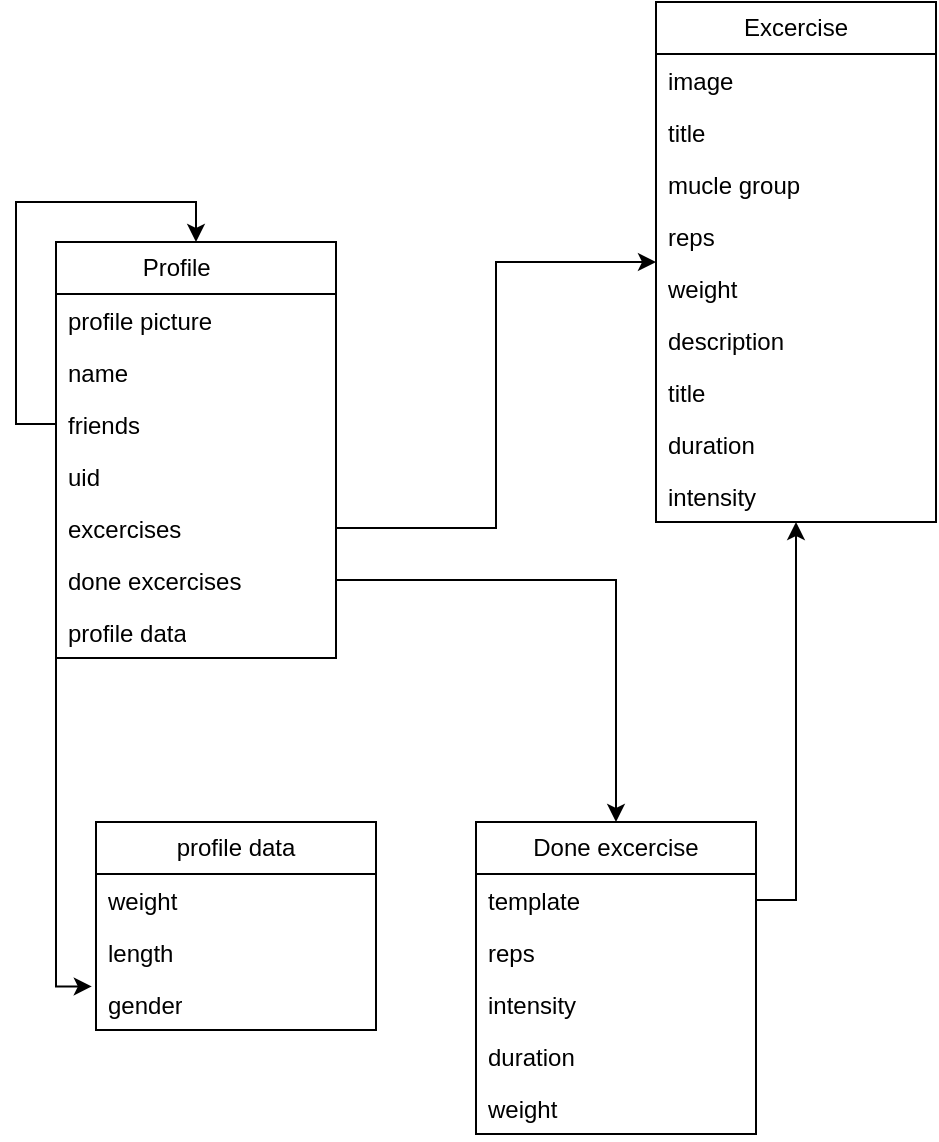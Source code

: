<mxfile version="28.2.0">
  <diagram name="Page-1" id="yfBKrquoZL0sVrVRkgCo">
    <mxGraphModel dx="1115" dy="599" grid="1" gridSize="10" guides="1" tooltips="1" connect="1" arrows="1" fold="1" page="1" pageScale="1" pageWidth="850" pageHeight="1100" math="0" shadow="0">
      <root>
        <mxCell id="0" />
        <mxCell id="1" parent="0" />
        <mxCell id="JpIYD1GBFjZ5PXZJIk9o-1" value="Profile&lt;span style=&quot;white-space: pre;&quot;&gt;&#x9;&lt;/span&gt;" style="swimlane;fontStyle=0;childLayout=stackLayout;horizontal=1;startSize=26;fillColor=none;horizontalStack=0;resizeParent=1;resizeParentMax=0;resizeLast=0;collapsible=1;marginBottom=0;whiteSpace=wrap;html=1;" parent="1" vertex="1">
          <mxGeometry x="300" y="150" width="140" height="208" as="geometry" />
        </mxCell>
        <mxCell id="JpIYD1GBFjZ5PXZJIk9o-2" value="profile picture" style="text;strokeColor=none;fillColor=none;align=left;verticalAlign=top;spacingLeft=4;spacingRight=4;overflow=hidden;rotatable=0;points=[[0,0.5],[1,0.5]];portConstraint=eastwest;whiteSpace=wrap;html=1;" parent="JpIYD1GBFjZ5PXZJIk9o-1" vertex="1">
          <mxGeometry y="26" width="140" height="26" as="geometry" />
        </mxCell>
        <mxCell id="JpIYD1GBFjZ5PXZJIk9o-3" value="name" style="text;strokeColor=none;fillColor=none;align=left;verticalAlign=top;spacingLeft=4;spacingRight=4;overflow=hidden;rotatable=0;points=[[0,0.5],[1,0.5]];portConstraint=eastwest;whiteSpace=wrap;html=1;" parent="JpIYD1GBFjZ5PXZJIk9o-1" vertex="1">
          <mxGeometry y="52" width="140" height="26" as="geometry" />
        </mxCell>
        <mxCell id="JpIYD1GBFjZ5PXZJIk9o-5" style="edgeStyle=orthogonalEdgeStyle;rounded=0;orthogonalLoop=1;jettySize=auto;html=1;entryX=0.5;entryY=0;entryDx=0;entryDy=0;" parent="JpIYD1GBFjZ5PXZJIk9o-1" source="JpIYD1GBFjZ5PXZJIk9o-4" target="JpIYD1GBFjZ5PXZJIk9o-1" edge="1">
          <mxGeometry relative="1" as="geometry">
            <Array as="points">
              <mxPoint x="-20" y="91" />
              <mxPoint x="-20" y="-20" />
              <mxPoint x="70" y="-20" />
            </Array>
          </mxGeometry>
        </mxCell>
        <mxCell id="JpIYD1GBFjZ5PXZJIk9o-4" value="friends&amp;nbsp;" style="text;strokeColor=none;fillColor=none;align=left;verticalAlign=top;spacingLeft=4;spacingRight=4;overflow=hidden;rotatable=0;points=[[0,0.5],[1,0.5]];portConstraint=eastwest;whiteSpace=wrap;html=1;" parent="JpIYD1GBFjZ5PXZJIk9o-1" vertex="1">
          <mxGeometry y="78" width="140" height="26" as="geometry" />
        </mxCell>
        <mxCell id="JpIYD1GBFjZ5PXZJIk9o-7" value="uid" style="text;strokeColor=none;fillColor=none;align=left;verticalAlign=top;spacingLeft=4;spacingRight=4;overflow=hidden;rotatable=0;points=[[0,0.5],[1,0.5]];portConstraint=eastwest;whiteSpace=wrap;html=1;" parent="JpIYD1GBFjZ5PXZJIk9o-1" vertex="1">
          <mxGeometry y="104" width="140" height="26" as="geometry" />
        </mxCell>
        <mxCell id="JpIYD1GBFjZ5PXZJIk9o-6" value="excercises" style="text;strokeColor=none;fillColor=none;align=left;verticalAlign=top;spacingLeft=4;spacingRight=4;overflow=hidden;rotatable=0;points=[[0,0.5],[1,0.5]];portConstraint=eastwest;whiteSpace=wrap;html=1;" parent="JpIYD1GBFjZ5PXZJIk9o-1" vertex="1">
          <mxGeometry y="130" width="140" height="26" as="geometry" />
        </mxCell>
        <mxCell id="JpIYD1GBFjZ5PXZJIk9o-9" value="done excercises" style="text;strokeColor=none;fillColor=none;align=left;verticalAlign=top;spacingLeft=4;spacingRight=4;overflow=hidden;rotatable=0;points=[[0,0.5],[1,0.5]];portConstraint=eastwest;whiteSpace=wrap;html=1;" parent="JpIYD1GBFjZ5PXZJIk9o-1" vertex="1">
          <mxGeometry y="156" width="140" height="26" as="geometry" />
        </mxCell>
        <mxCell id="JpIYD1GBFjZ5PXZJIk9o-8" value="profile data" style="text;strokeColor=none;fillColor=none;align=left;verticalAlign=top;spacingLeft=4;spacingRight=4;overflow=hidden;rotatable=0;points=[[0,0.5],[1,0.5]];portConstraint=eastwest;whiteSpace=wrap;html=1;" parent="JpIYD1GBFjZ5PXZJIk9o-1" vertex="1">
          <mxGeometry y="182" width="140" height="26" as="geometry" />
        </mxCell>
        <mxCell id="JpIYD1GBFjZ5PXZJIk9o-10" value="profile data" style="swimlane;fontStyle=0;childLayout=stackLayout;horizontal=1;startSize=26;fillColor=none;horizontalStack=0;resizeParent=1;resizeParentMax=0;resizeLast=0;collapsible=1;marginBottom=0;whiteSpace=wrap;html=1;" parent="1" vertex="1">
          <mxGeometry x="320" y="440" width="140" height="104" as="geometry" />
        </mxCell>
        <mxCell id="JpIYD1GBFjZ5PXZJIk9o-11" value="weight" style="text;strokeColor=none;fillColor=none;align=left;verticalAlign=top;spacingLeft=4;spacingRight=4;overflow=hidden;rotatable=0;points=[[0,0.5],[1,0.5]];portConstraint=eastwest;whiteSpace=wrap;html=1;" parent="JpIYD1GBFjZ5PXZJIk9o-10" vertex="1">
          <mxGeometry y="26" width="140" height="26" as="geometry" />
        </mxCell>
        <mxCell id="JpIYD1GBFjZ5PXZJIk9o-12" value="length" style="text;strokeColor=none;fillColor=none;align=left;verticalAlign=top;spacingLeft=4;spacingRight=4;overflow=hidden;rotatable=0;points=[[0,0.5],[1,0.5]];portConstraint=eastwest;whiteSpace=wrap;html=1;" parent="JpIYD1GBFjZ5PXZJIk9o-10" vertex="1">
          <mxGeometry y="52" width="140" height="26" as="geometry" />
        </mxCell>
        <mxCell id="JpIYD1GBFjZ5PXZJIk9o-14" value="gender" style="text;strokeColor=none;fillColor=none;align=left;verticalAlign=top;spacingLeft=4;spacingRight=4;overflow=hidden;rotatable=0;points=[[0,0.5],[1,0.5]];portConstraint=eastwest;whiteSpace=wrap;html=1;" parent="JpIYD1GBFjZ5PXZJIk9o-10" vertex="1">
          <mxGeometry y="78" width="140" height="26" as="geometry" />
        </mxCell>
        <mxCell id="JpIYD1GBFjZ5PXZJIk9o-15" style="edgeStyle=orthogonalEdgeStyle;rounded=0;orthogonalLoop=1;jettySize=auto;html=1;entryX=-0.015;entryY=0.163;entryDx=0;entryDy=0;entryPerimeter=0;" parent="1" source="JpIYD1GBFjZ5PXZJIk9o-8" target="JpIYD1GBFjZ5PXZJIk9o-14" edge="1">
          <mxGeometry relative="1" as="geometry">
            <Array as="points">
              <mxPoint x="300" y="405" />
              <mxPoint x="300" y="522" />
            </Array>
          </mxGeometry>
        </mxCell>
        <mxCell id="JpIYD1GBFjZ5PXZJIk9o-17" value="Excercise" style="swimlane;fontStyle=0;childLayout=stackLayout;horizontal=1;startSize=26;fillColor=none;horizontalStack=0;resizeParent=1;resizeParentMax=0;resizeLast=0;collapsible=1;marginBottom=0;whiteSpace=wrap;html=1;" parent="1" vertex="1">
          <mxGeometry x="600" y="30" width="140" height="260" as="geometry" />
        </mxCell>
        <mxCell id="JpIYD1GBFjZ5PXZJIk9o-18" value="image" style="text;strokeColor=none;fillColor=none;align=left;verticalAlign=top;spacingLeft=4;spacingRight=4;overflow=hidden;rotatable=0;points=[[0,0.5],[1,0.5]];portConstraint=eastwest;whiteSpace=wrap;html=1;" parent="JpIYD1GBFjZ5PXZJIk9o-17" vertex="1">
          <mxGeometry y="26" width="140" height="26" as="geometry" />
        </mxCell>
        <mxCell id="ne4cg7_UUnQiASvQQuK8-5" value="title" style="text;strokeColor=none;fillColor=none;align=left;verticalAlign=top;spacingLeft=4;spacingRight=4;overflow=hidden;rotatable=0;points=[[0,0.5],[1,0.5]];portConstraint=eastwest;whiteSpace=wrap;html=1;" vertex="1" parent="JpIYD1GBFjZ5PXZJIk9o-17">
          <mxGeometry y="52" width="140" height="26" as="geometry" />
        </mxCell>
        <mxCell id="JpIYD1GBFjZ5PXZJIk9o-19" value="&lt;div&gt;mucle group&lt;/div&gt;&lt;div&gt;&lt;br&gt;&lt;/div&gt;" style="text;strokeColor=none;fillColor=none;align=left;verticalAlign=top;spacingLeft=4;spacingRight=4;overflow=hidden;rotatable=0;points=[[0,0.5],[1,0.5]];portConstraint=eastwest;whiteSpace=wrap;html=1;" parent="JpIYD1GBFjZ5PXZJIk9o-17" vertex="1">
          <mxGeometry y="78" width="140" height="26" as="geometry" />
        </mxCell>
        <mxCell id="JpIYD1GBFjZ5PXZJIk9o-20" value="&lt;div&gt;reps&lt;/div&gt;&lt;div&gt;&lt;span style=&quot;white-space: pre;&quot;&gt;&#x9;&lt;/span&gt;&lt;span style=&quot;white-space: pre;&quot;&gt;&#x9;&lt;/span&gt;&lt;br&gt;&lt;/div&gt;" style="text;strokeColor=none;fillColor=none;align=left;verticalAlign=top;spacingLeft=4;spacingRight=4;overflow=hidden;rotatable=0;points=[[0,0.5],[1,0.5]];portConstraint=eastwest;whiteSpace=wrap;html=1;" parent="JpIYD1GBFjZ5PXZJIk9o-17" vertex="1">
          <mxGeometry y="104" width="140" height="26" as="geometry" />
        </mxCell>
        <mxCell id="ne4cg7_UUnQiASvQQuK8-1" value="weight&lt;span style=&quot;white-space: pre;&quot;&gt;&#x9;&lt;/span&gt;" style="text;strokeColor=none;fillColor=none;align=left;verticalAlign=top;spacingLeft=4;spacingRight=4;overflow=hidden;rotatable=0;points=[[0,0.5],[1,0.5]];portConstraint=eastwest;whiteSpace=wrap;html=1;" vertex="1" parent="JpIYD1GBFjZ5PXZJIk9o-17">
          <mxGeometry y="130" width="140" height="26" as="geometry" />
        </mxCell>
        <mxCell id="ne4cg7_UUnQiASvQQuK8-3" value="description" style="text;strokeColor=none;fillColor=none;align=left;verticalAlign=top;spacingLeft=4;spacingRight=4;overflow=hidden;rotatable=0;points=[[0,0.5],[1,0.5]];portConstraint=eastwest;whiteSpace=wrap;html=1;" vertex="1" parent="JpIYD1GBFjZ5PXZJIk9o-17">
          <mxGeometry y="156" width="140" height="26" as="geometry" />
        </mxCell>
        <mxCell id="ne4cg7_UUnQiASvQQuK8-4" value="title" style="text;strokeColor=none;fillColor=none;align=left;verticalAlign=top;spacingLeft=4;spacingRight=4;overflow=hidden;rotatable=0;points=[[0,0.5],[1,0.5]];portConstraint=eastwest;whiteSpace=wrap;html=1;" vertex="1" parent="JpIYD1GBFjZ5PXZJIk9o-17">
          <mxGeometry y="182" width="140" height="26" as="geometry" />
        </mxCell>
        <mxCell id="ne4cg7_UUnQiASvQQuK8-6" value="duration" style="text;strokeColor=none;fillColor=none;align=left;verticalAlign=top;spacingLeft=4;spacingRight=4;overflow=hidden;rotatable=0;points=[[0,0.5],[1,0.5]];portConstraint=eastwest;whiteSpace=wrap;html=1;" vertex="1" parent="JpIYD1GBFjZ5PXZJIk9o-17">
          <mxGeometry y="208" width="140" height="26" as="geometry" />
        </mxCell>
        <mxCell id="ne4cg7_UUnQiASvQQuK8-2" value="intensity" style="text;strokeColor=none;fillColor=none;align=left;verticalAlign=top;spacingLeft=4;spacingRight=4;overflow=hidden;rotatable=0;points=[[0,0.5],[1,0.5]];portConstraint=eastwest;whiteSpace=wrap;html=1;" vertex="1" parent="JpIYD1GBFjZ5PXZJIk9o-17">
          <mxGeometry y="234" width="140" height="26" as="geometry" />
        </mxCell>
        <mxCell id="ne4cg7_UUnQiASvQQuK8-7" style="edgeStyle=orthogonalEdgeStyle;rounded=0;orthogonalLoop=1;jettySize=auto;html=1;" edge="1" parent="1" source="JpIYD1GBFjZ5PXZJIk9o-6" target="JpIYD1GBFjZ5PXZJIk9o-17">
          <mxGeometry relative="1" as="geometry" />
        </mxCell>
        <mxCell id="ne4cg7_UUnQiASvQQuK8-8" value="Done excercise" style="swimlane;fontStyle=0;childLayout=stackLayout;horizontal=1;startSize=26;fillColor=none;horizontalStack=0;resizeParent=1;resizeParentMax=0;resizeLast=0;collapsible=1;marginBottom=0;whiteSpace=wrap;html=1;" vertex="1" parent="1">
          <mxGeometry x="510" y="440" width="140" height="156" as="geometry" />
        </mxCell>
        <mxCell id="ne4cg7_UUnQiASvQQuK8-9" value="template" style="text;strokeColor=none;fillColor=none;align=left;verticalAlign=top;spacingLeft=4;spacingRight=4;overflow=hidden;rotatable=0;points=[[0,0.5],[1,0.5]];portConstraint=eastwest;whiteSpace=wrap;html=1;" vertex="1" parent="ne4cg7_UUnQiASvQQuK8-8">
          <mxGeometry y="26" width="140" height="26" as="geometry" />
        </mxCell>
        <mxCell id="ne4cg7_UUnQiASvQQuK8-13" value="&lt;div&gt;reps&lt;/div&gt;&lt;div&gt;&lt;span style=&quot;white-space: pre;&quot;&gt;&#x9;&lt;/span&gt;&lt;span style=&quot;white-space: pre;&quot;&gt;&#x9;&lt;/span&gt;&lt;br&gt;&lt;/div&gt;" style="text;strokeColor=none;fillColor=none;align=left;verticalAlign=top;spacingLeft=4;spacingRight=4;overflow=hidden;rotatable=0;points=[[0,0.5],[1,0.5]];portConstraint=eastwest;whiteSpace=wrap;html=1;" vertex="1" parent="ne4cg7_UUnQiASvQQuK8-8">
          <mxGeometry y="52" width="140" height="26" as="geometry" />
        </mxCell>
        <mxCell id="ne4cg7_UUnQiASvQQuK8-16" value="intensity" style="text;strokeColor=none;fillColor=none;align=left;verticalAlign=top;spacingLeft=4;spacingRight=4;overflow=hidden;rotatable=0;points=[[0,0.5],[1,0.5]];portConstraint=eastwest;whiteSpace=wrap;html=1;" vertex="1" parent="ne4cg7_UUnQiASvQQuK8-8">
          <mxGeometry y="78" width="140" height="26" as="geometry" />
        </mxCell>
        <mxCell id="ne4cg7_UUnQiASvQQuK8-15" value="duration" style="text;strokeColor=none;fillColor=none;align=left;verticalAlign=top;spacingLeft=4;spacingRight=4;overflow=hidden;rotatable=0;points=[[0,0.5],[1,0.5]];portConstraint=eastwest;whiteSpace=wrap;html=1;" vertex="1" parent="ne4cg7_UUnQiASvQQuK8-8">
          <mxGeometry y="104" width="140" height="26" as="geometry" />
        </mxCell>
        <mxCell id="ne4cg7_UUnQiASvQQuK8-14" value="weight&lt;span style=&quot;white-space: pre;&quot;&gt;&#x9;&lt;/span&gt;" style="text;strokeColor=none;fillColor=none;align=left;verticalAlign=top;spacingLeft=4;spacingRight=4;overflow=hidden;rotatable=0;points=[[0,0.5],[1,0.5]];portConstraint=eastwest;whiteSpace=wrap;html=1;" vertex="1" parent="ne4cg7_UUnQiASvQQuK8-8">
          <mxGeometry y="130" width="140" height="26" as="geometry" />
        </mxCell>
        <mxCell id="ne4cg7_UUnQiASvQQuK8-18" style="edgeStyle=orthogonalEdgeStyle;rounded=0;orthogonalLoop=1;jettySize=auto;html=1;" edge="1" parent="1" source="JpIYD1GBFjZ5PXZJIk9o-9" target="ne4cg7_UUnQiASvQQuK8-8">
          <mxGeometry relative="1" as="geometry" />
        </mxCell>
        <mxCell id="ne4cg7_UUnQiASvQQuK8-20" style="edgeStyle=orthogonalEdgeStyle;rounded=0;orthogonalLoop=1;jettySize=auto;html=1;" edge="1" parent="1" source="ne4cg7_UUnQiASvQQuK8-9" target="JpIYD1GBFjZ5PXZJIk9o-17">
          <mxGeometry relative="1" as="geometry" />
        </mxCell>
      </root>
    </mxGraphModel>
  </diagram>
</mxfile>
